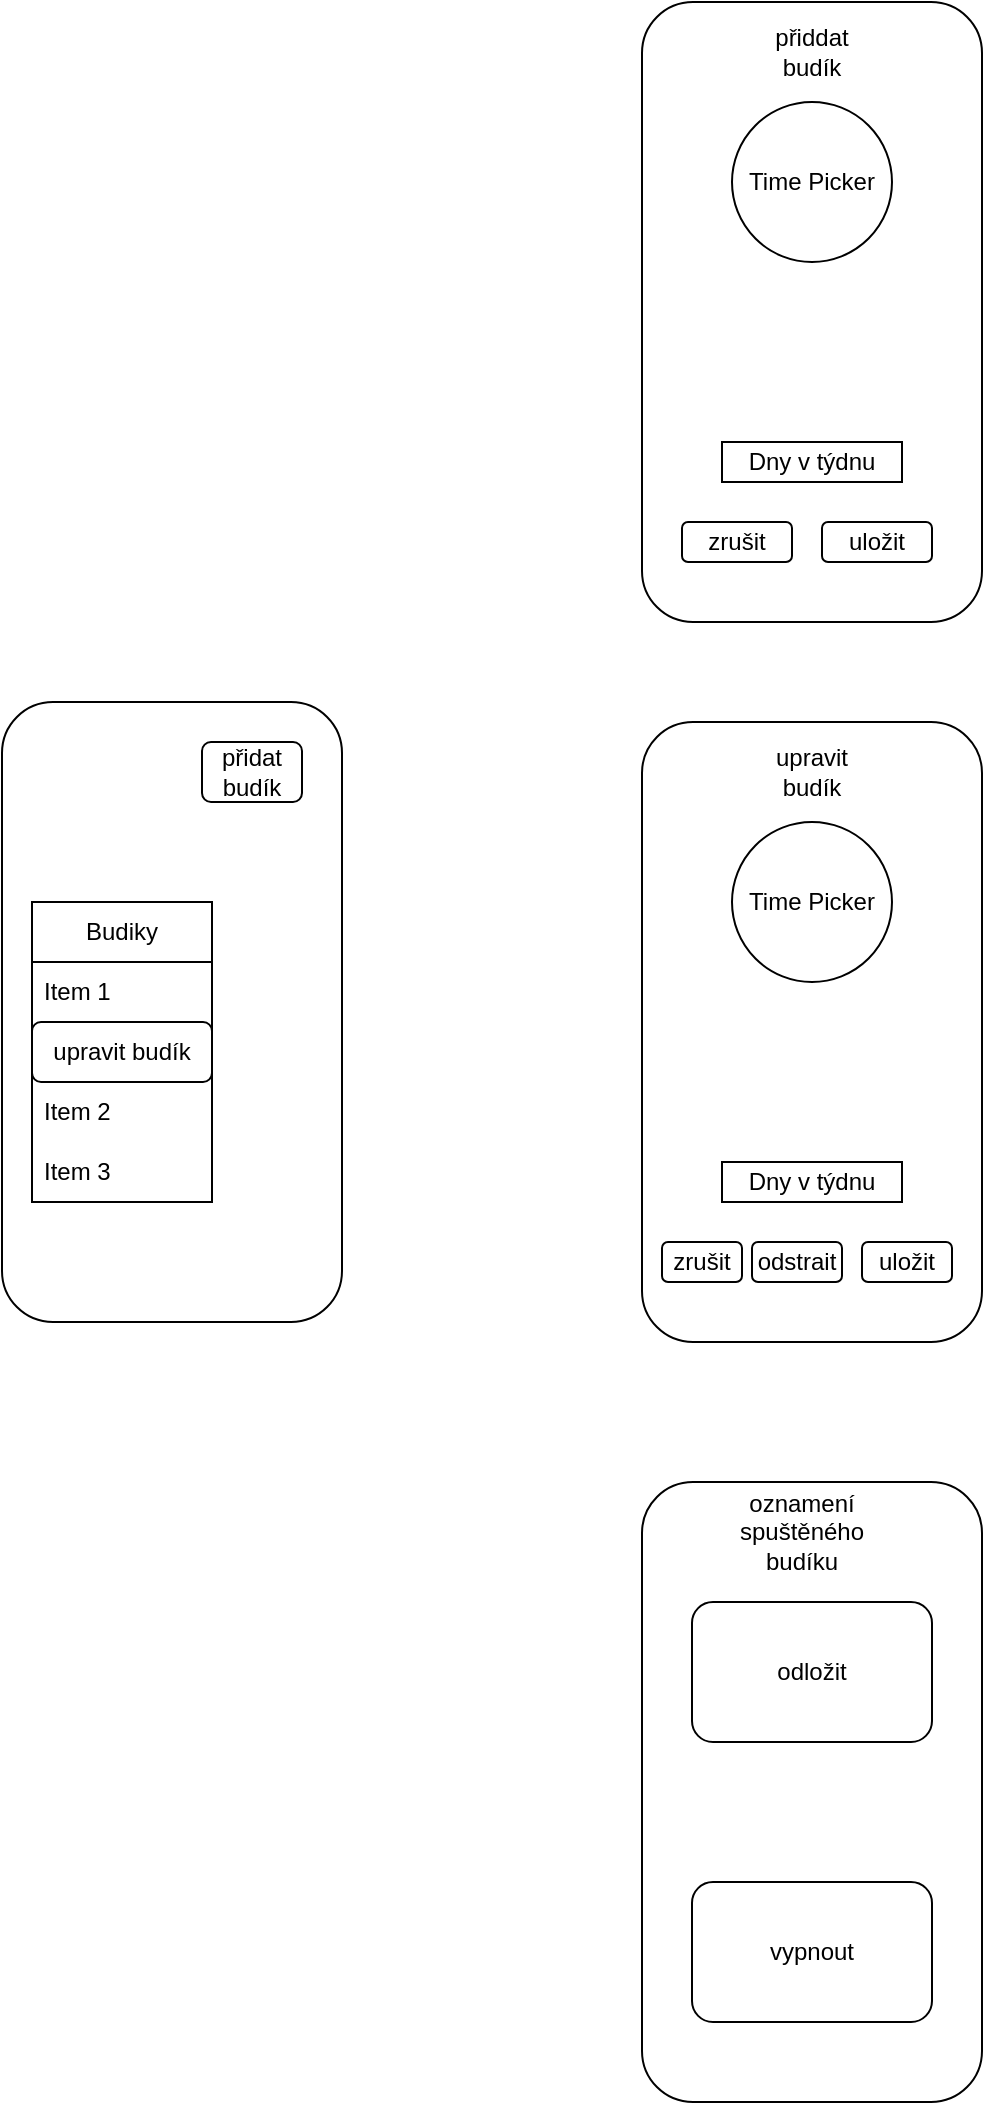 <mxfile>
    <diagram id="jTsWjFMEd2CEXVNlLAXp" name="Page-1">
        <mxGraphModel dx="746" dy="563" grid="1" gridSize="10" guides="1" tooltips="1" connect="1" arrows="1" fold="1" page="1" pageScale="1" pageWidth="827" pageHeight="1169" math="0" shadow="0">
            <root>
                <mxCell id="0"/>
                <mxCell id="1" parent="0"/>
                <mxCell id="2" value="" style="rounded=1;whiteSpace=wrap;html=1;" parent="1" vertex="1">
                    <mxGeometry x="100" y="400" width="170" height="310" as="geometry"/>
                </mxCell>
                <mxCell id="4" value="přidat budík" style="rounded=1;whiteSpace=wrap;html=1;" parent="1" vertex="1">
                    <mxGeometry x="200" y="420" width="50" height="30" as="geometry"/>
                </mxCell>
                <mxCell id="5" value="Budiky" style="swimlane;fontStyle=0;childLayout=stackLayout;horizontal=1;startSize=30;horizontalStack=0;resizeParent=1;resizeParentMax=0;resizeLast=0;collapsible=1;marginBottom=0;whiteSpace=wrap;html=1;" parent="1" vertex="1">
                    <mxGeometry x="115" y="500" width="90" height="150" as="geometry"/>
                </mxCell>
                <mxCell id="6" value="Item 1" style="text;strokeColor=none;fillColor=none;align=left;verticalAlign=middle;spacingLeft=4;spacingRight=4;overflow=hidden;points=[[0,0.5],[1,0.5]];portConstraint=eastwest;rotatable=0;whiteSpace=wrap;html=1;" parent="5" vertex="1">
                    <mxGeometry y="30" width="90" height="30" as="geometry"/>
                </mxCell>
                <mxCell id="14" value="upravit budík" style="rounded=1;whiteSpace=wrap;html=1;" parent="5" vertex="1">
                    <mxGeometry y="60" width="90" height="30" as="geometry"/>
                </mxCell>
                <mxCell id="7" value="Item 2" style="text;strokeColor=none;fillColor=none;align=left;verticalAlign=middle;spacingLeft=4;spacingRight=4;overflow=hidden;points=[[0,0.5],[1,0.5]];portConstraint=eastwest;rotatable=0;whiteSpace=wrap;html=1;" parent="5" vertex="1">
                    <mxGeometry y="90" width="90" height="30" as="geometry"/>
                </mxCell>
                <mxCell id="8" value="Item 3" style="text;strokeColor=none;fillColor=none;align=left;verticalAlign=middle;spacingLeft=4;spacingRight=4;overflow=hidden;points=[[0,0.5],[1,0.5]];portConstraint=eastwest;rotatable=0;whiteSpace=wrap;html=1;" parent="5" vertex="1">
                    <mxGeometry y="120" width="90" height="30" as="geometry"/>
                </mxCell>
                <mxCell id="9" value="" style="rounded=1;whiteSpace=wrap;html=1;" parent="1" vertex="1">
                    <mxGeometry x="420" y="50" width="170" height="310" as="geometry"/>
                </mxCell>
                <mxCell id="10" value="Time Picker" style="ellipse;whiteSpace=wrap;html=1;aspect=fixed;" parent="1" vertex="1">
                    <mxGeometry x="465" y="100" width="80" height="80" as="geometry"/>
                </mxCell>
                <mxCell id="11" value="Dny v týdnu" style="rounded=0;whiteSpace=wrap;html=1;" parent="1" vertex="1">
                    <mxGeometry x="460" y="270" width="90" height="20" as="geometry"/>
                </mxCell>
                <mxCell id="12" value="zrušit" style="rounded=1;whiteSpace=wrap;html=1;" parent="1" vertex="1">
                    <mxGeometry x="440" y="310" width="55" height="20" as="geometry"/>
                </mxCell>
                <mxCell id="13" value="uložit" style="rounded=1;whiteSpace=wrap;html=1;" parent="1" vertex="1">
                    <mxGeometry x="510" y="310" width="55" height="20" as="geometry"/>
                </mxCell>
                <mxCell id="15" value="" style="rounded=1;whiteSpace=wrap;html=1;" parent="1" vertex="1">
                    <mxGeometry x="420" y="410" width="170" height="310" as="geometry"/>
                </mxCell>
                <mxCell id="16" value="Time Picker" style="ellipse;whiteSpace=wrap;html=1;aspect=fixed;" parent="1" vertex="1">
                    <mxGeometry x="465" y="460" width="80" height="80" as="geometry"/>
                </mxCell>
                <mxCell id="17" value="Dny v týdnu" style="rounded=0;whiteSpace=wrap;html=1;" parent="1" vertex="1">
                    <mxGeometry x="460" y="630" width="90" height="20" as="geometry"/>
                </mxCell>
                <mxCell id="18" value="zrušit" style="rounded=1;whiteSpace=wrap;html=1;" parent="1" vertex="1">
                    <mxGeometry x="430" y="670" width="40" height="20" as="geometry"/>
                </mxCell>
                <mxCell id="19" value="uložit" style="rounded=1;whiteSpace=wrap;html=1;" parent="1" vertex="1">
                    <mxGeometry x="530" y="670" width="45" height="20" as="geometry"/>
                </mxCell>
                <mxCell id="20" value="odstrait" style="rounded=1;whiteSpace=wrap;html=1;" parent="1" vertex="1">
                    <mxGeometry x="475" y="670" width="45" height="20" as="geometry"/>
                </mxCell>
                <mxCell id="21" value="" style="rounded=1;whiteSpace=wrap;html=1;" parent="1" vertex="1">
                    <mxGeometry x="420" y="790" width="170" height="310" as="geometry"/>
                </mxCell>
                <mxCell id="24" value="odložit" style="rounded=1;whiteSpace=wrap;html=1;" parent="1" vertex="1">
                    <mxGeometry x="445" y="850" width="120" height="70" as="geometry"/>
                </mxCell>
                <mxCell id="27" value="vypnout" style="rounded=1;whiteSpace=wrap;html=1;" parent="1" vertex="1">
                    <mxGeometry x="445" y="990" width="120" height="70" as="geometry"/>
                </mxCell>
                <mxCell id="28" value="přiddat budík" style="text;html=1;strokeColor=none;fillColor=none;align=center;verticalAlign=middle;whiteSpace=wrap;rounded=0;" parent="1" vertex="1">
                    <mxGeometry x="475" y="60" width="60" height="30" as="geometry"/>
                </mxCell>
                <mxCell id="29" value="upravit budík" style="text;html=1;strokeColor=none;fillColor=none;align=center;verticalAlign=middle;whiteSpace=wrap;rounded=0;" parent="1" vertex="1">
                    <mxGeometry x="475" y="420" width="60" height="30" as="geometry"/>
                </mxCell>
                <mxCell id="30" value="oznamení spuštěného budíku" style="text;html=1;strokeColor=none;fillColor=none;align=center;verticalAlign=middle;whiteSpace=wrap;rounded=0;" parent="1" vertex="1">
                    <mxGeometry x="470" y="800" width="60" height="30" as="geometry"/>
                </mxCell>
            </root>
        </mxGraphModel>
    </diagram>
</mxfile>